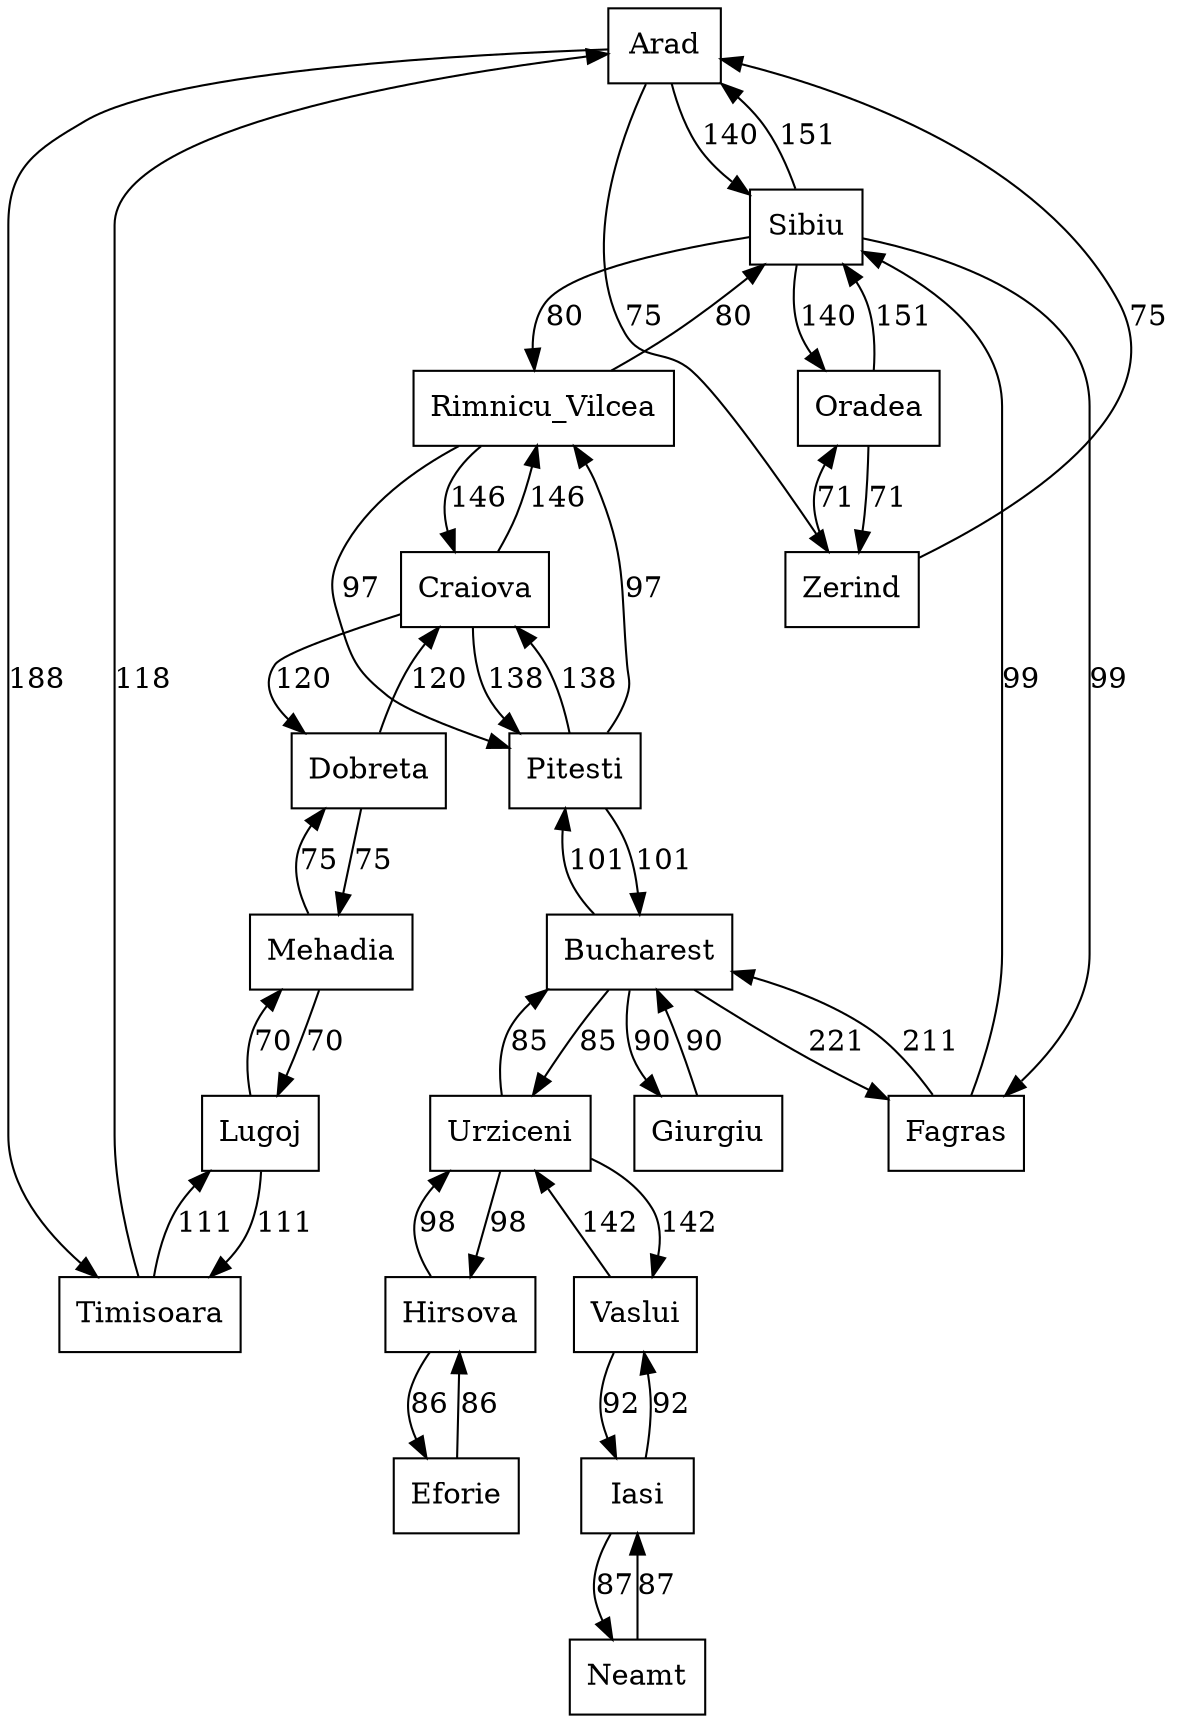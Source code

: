 digraph problem {
  // node
  Arad [shape = box];
  Bucharest [shape = box];
  Craiova [shape = box];
  Dobreta [shape = box];
  Eforie [shape = box];
  Fagras [shape = box];
  Giurgiu [shape = box];
  Hirsova [shape = box];
  Iasi [shape = box];
  Lugoj [shape = box];
  Mehadia [shape = box];
  Neamt [shape = box];
  Oradea [shape = box];
  Pitesti [shape = box];
  Rimnicu_Vilcea [shape = box];
  Sibiu [shape = box];
  Timisoara [shape = box];
  Urziceni [shape = box];
  Vaslui [shape = box];
  Zerind [shape = box];
  // edge
  Arad -> Zerind [label = 75];
  Arad -> Timisoara [label = 188];
  Arad -> Sibiu [label = 140];
  Bucharest -> Urziceni [label = 85];
  Bucharest -> Giurgiu [label = 90];
  Bucharest -> Pitesti [label = 101];
  Bucharest -> Fagras [label = 221];
  Craiova -> Dobreta [label = 120];
  Craiova -> Pitesti [label = 138];
  Craiova -> Rimnicu_Vilcea [label = 146];
  Dobreta -> Mehadia [label = 75];
  Dobreta -> Craiova [label = 120];
  Eforie -> Hirsova [label = 86];
  Fagras -> Sibiu [label = 99];
  Fagras -> Bucharest [label = 211];
  Giurgiu -> Bucharest [label = 90];
  Hirsova -> Eforie [label = 86];
  Hirsova -> Urziceni [label = 98];
  Iasi -> Neamt [label = 87];
  Iasi -> Vaslui [label = 92];
  Lugoj -> Mehadia [label = 70];
  Lugoj -> Timisoara [label = 111];
  Mehadia -> Lugoj [label = 70];
  Mehadia -> Dobreta [label = 75];
  Neamt -> Iasi [label = 87];
  Oradea -> Zerind [label = 71];
  Oradea -> Sibiu [label = 151];
  Pitesti -> Rimnicu_Vilcea [label = 97];
  Pitesti -> Bucharest [label = 101];
  Pitesti -> Craiova [label = 138];
  Rimnicu_Vilcea -> Sibiu [label = 80];
  Rimnicu_Vilcea -> Pitesti [label = 97];
  Rimnicu_Vilcea -> Craiova [label = 146];
  Sibiu -> Rimnicu_Vilcea [label = 80];
  Sibiu -> Fagras [label = 99];
  Sibiu -> Oradea [label = 140];
  Sibiu -> Arad [label = 151];
  Timisoara -> Lugoj [label = 111];
  Timisoara -> Arad [label = 118];
  Urziceni -> Bucharest [label = 85];
  Urziceni -> Hirsova [label = 98];
  Urziceni -> Vaslui [label = 142];
  Vaslui -> Iasi [label = 92];
  Vaslui -> Urziceni [label = 142];
  Zerind -> Oradea [label = 71];
  Zerind -> Arad [label = 75];
}
